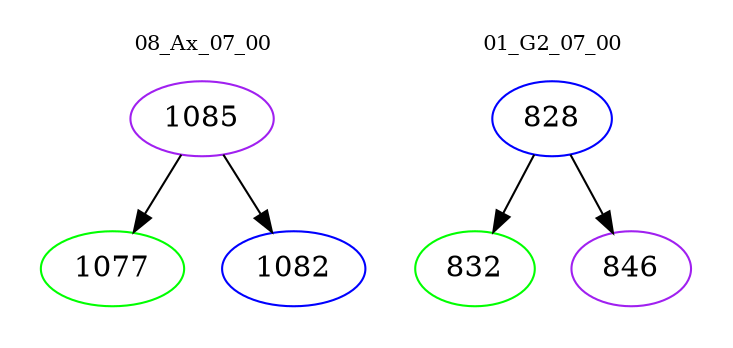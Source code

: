 digraph{
subgraph cluster_0 {
color = white
label = "08_Ax_07_00";
fontsize=10;
T0_1085 [label="1085", color="purple"]
T0_1085 -> T0_1077 [color="black"]
T0_1077 [label="1077", color="green"]
T0_1085 -> T0_1082 [color="black"]
T0_1082 [label="1082", color="blue"]
}
subgraph cluster_1 {
color = white
label = "01_G2_07_00";
fontsize=10;
T1_828 [label="828", color="blue"]
T1_828 -> T1_832 [color="black"]
T1_832 [label="832", color="green"]
T1_828 -> T1_846 [color="black"]
T1_846 [label="846", color="purple"]
}
}
